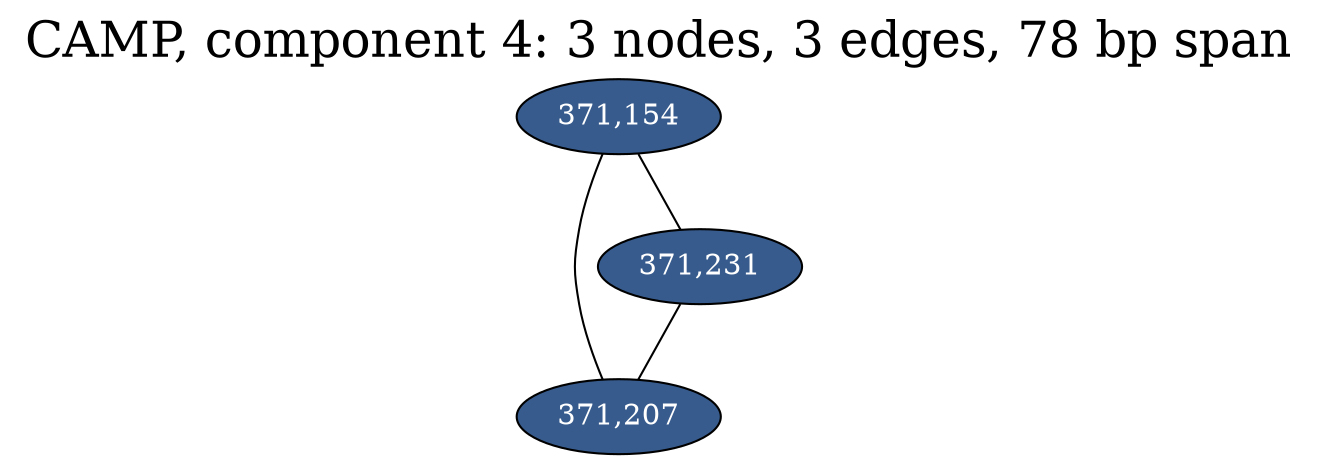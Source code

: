 graph CAMP_cc4 {
	overlap="prism50";
	outputorder="edgesfirst";
	node [style="filled"];
	label="CAMP, component 4: 3 nodes, 3 edges, 78 bp span";
	labelloc="t";
	fontsize=24;
	"371,154" [fillcolor="#375b8d", fontcolor="#ffffff"];
	"371,207" [fillcolor="#375b8d", fontcolor="#ffffff"];
	"371,231" [fillcolor="#375b8d", fontcolor="#ffffff"];
	"371,154" -- "371,207";
	"371,154" -- "371,231";
	"371,231" -- "371,207";
}